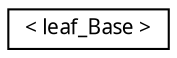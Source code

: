 digraph G
{
  edge [fontname="FreeSans.ttf",fontsize=10,labelfontname="FreeSans.ttf",labelfontsize=10];
  node [fontname="FreeSans.ttf",fontsize=10,shape=record];
  rankdir=LR;
  Node1 [label="\< leaf_Base \>",height=0.2,width=0.4,color="black", fillcolor="white", style="filled",URL="$protocolleaf__Base-p.html"];
}
